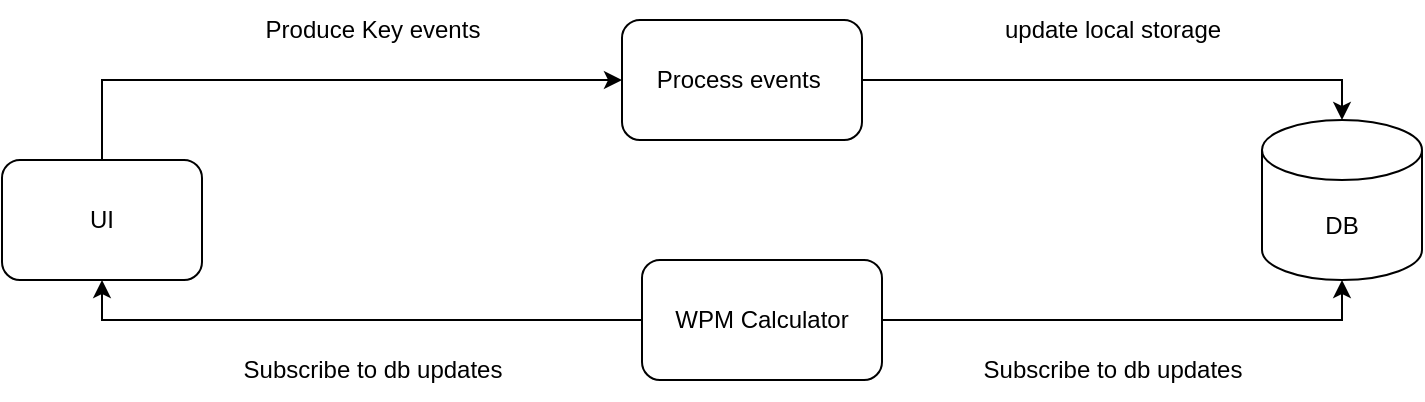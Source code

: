 <mxfile version="24.7.17">
  <diagram name="Page-1" id="7O82_YLJNRSDlm81k0y_">
    <mxGraphModel dx="1208" dy="695" grid="1" gridSize="10" guides="1" tooltips="1" connect="1" arrows="1" fold="1" page="1" pageScale="1" pageWidth="827" pageHeight="1169" math="0" shadow="0">
      <root>
        <mxCell id="0" />
        <mxCell id="1" parent="0" />
        <mxCell id="ygEZkj2UfLqJHeMsKoiQ-1" value="DB" style="shape=cylinder3;whiteSpace=wrap;html=1;boundedLbl=1;backgroundOutline=1;size=15;" vertex="1" parent="1">
          <mxGeometry x="680" y="190" width="80" height="80" as="geometry" />
        </mxCell>
        <mxCell id="ygEZkj2UfLqJHeMsKoiQ-21" style="edgeStyle=orthogonalEdgeStyle;rounded=0;orthogonalLoop=1;jettySize=auto;html=1;entryX=0;entryY=0.5;entryDx=0;entryDy=0;" edge="1" parent="1" source="ygEZkj2UfLqJHeMsKoiQ-2" target="ygEZkj2UfLqJHeMsKoiQ-5">
          <mxGeometry relative="1" as="geometry">
            <Array as="points">
              <mxPoint x="100" y="170" />
            </Array>
          </mxGeometry>
        </mxCell>
        <mxCell id="ygEZkj2UfLqJHeMsKoiQ-2" value="UI" style="rounded=1;whiteSpace=wrap;html=1;" vertex="1" parent="1">
          <mxGeometry x="50" y="210" width="100" height="60" as="geometry" />
        </mxCell>
        <mxCell id="ygEZkj2UfLqJHeMsKoiQ-5" value="Process events&amp;nbsp;" style="rounded=1;whiteSpace=wrap;html=1;" vertex="1" parent="1">
          <mxGeometry x="360" y="140" width="120" height="60" as="geometry" />
        </mxCell>
        <mxCell id="ygEZkj2UfLqJHeMsKoiQ-7" value="Produce Key events" style="text;html=1;align=center;verticalAlign=middle;resizable=0;points=[];autosize=1;strokeColor=none;fillColor=none;rotation=0;" vertex="1" parent="1">
          <mxGeometry x="170" y="130" width="130" height="30" as="geometry" />
        </mxCell>
        <mxCell id="ygEZkj2UfLqJHeMsKoiQ-9" value="update local storage" style="text;html=1;align=center;verticalAlign=middle;resizable=0;points=[];autosize=1;strokeColor=none;fillColor=none;rotation=0;" vertex="1" parent="1">
          <mxGeometry x="540" y="130" width="130" height="30" as="geometry" />
        </mxCell>
        <mxCell id="ygEZkj2UfLqJHeMsKoiQ-20" style="edgeStyle=orthogonalEdgeStyle;rounded=0;orthogonalLoop=1;jettySize=auto;html=1;entryX=0.5;entryY=1;entryDx=0;entryDy=0;" edge="1" parent="1" source="ygEZkj2UfLqJHeMsKoiQ-10" target="ygEZkj2UfLqJHeMsKoiQ-2">
          <mxGeometry relative="1" as="geometry" />
        </mxCell>
        <mxCell id="ygEZkj2UfLqJHeMsKoiQ-10" value="WPM Calculator" style="rounded=1;whiteSpace=wrap;html=1;" vertex="1" parent="1">
          <mxGeometry x="370" y="260" width="120" height="60" as="geometry" />
        </mxCell>
        <mxCell id="ygEZkj2UfLqJHeMsKoiQ-12" value="Subscribe to db updates" style="text;html=1;align=center;verticalAlign=middle;resizable=0;points=[];autosize=1;strokeColor=none;fillColor=none;rotation=0;" vertex="1" parent="1">
          <mxGeometry x="530" y="300" width="150" height="30" as="geometry" />
        </mxCell>
        <mxCell id="ygEZkj2UfLqJHeMsKoiQ-16" value="Subscribe to db updates" style="text;html=1;align=center;verticalAlign=middle;resizable=0;points=[];autosize=1;strokeColor=none;fillColor=none;rotation=0;" vertex="1" parent="1">
          <mxGeometry x="160" y="300" width="150" height="30" as="geometry" />
        </mxCell>
        <mxCell id="ygEZkj2UfLqJHeMsKoiQ-18" style="edgeStyle=orthogonalEdgeStyle;rounded=0;orthogonalLoop=1;jettySize=auto;html=1;entryX=0.5;entryY=1;entryDx=0;entryDy=0;entryPerimeter=0;" edge="1" parent="1" source="ygEZkj2UfLqJHeMsKoiQ-10" target="ygEZkj2UfLqJHeMsKoiQ-1">
          <mxGeometry relative="1" as="geometry" />
        </mxCell>
        <mxCell id="ygEZkj2UfLqJHeMsKoiQ-19" style="edgeStyle=orthogonalEdgeStyle;rounded=0;orthogonalLoop=1;jettySize=auto;html=1;entryX=0.5;entryY=0;entryDx=0;entryDy=0;entryPerimeter=0;" edge="1" parent="1" source="ygEZkj2UfLqJHeMsKoiQ-5" target="ygEZkj2UfLqJHeMsKoiQ-1">
          <mxGeometry relative="1" as="geometry" />
        </mxCell>
      </root>
    </mxGraphModel>
  </diagram>
</mxfile>
